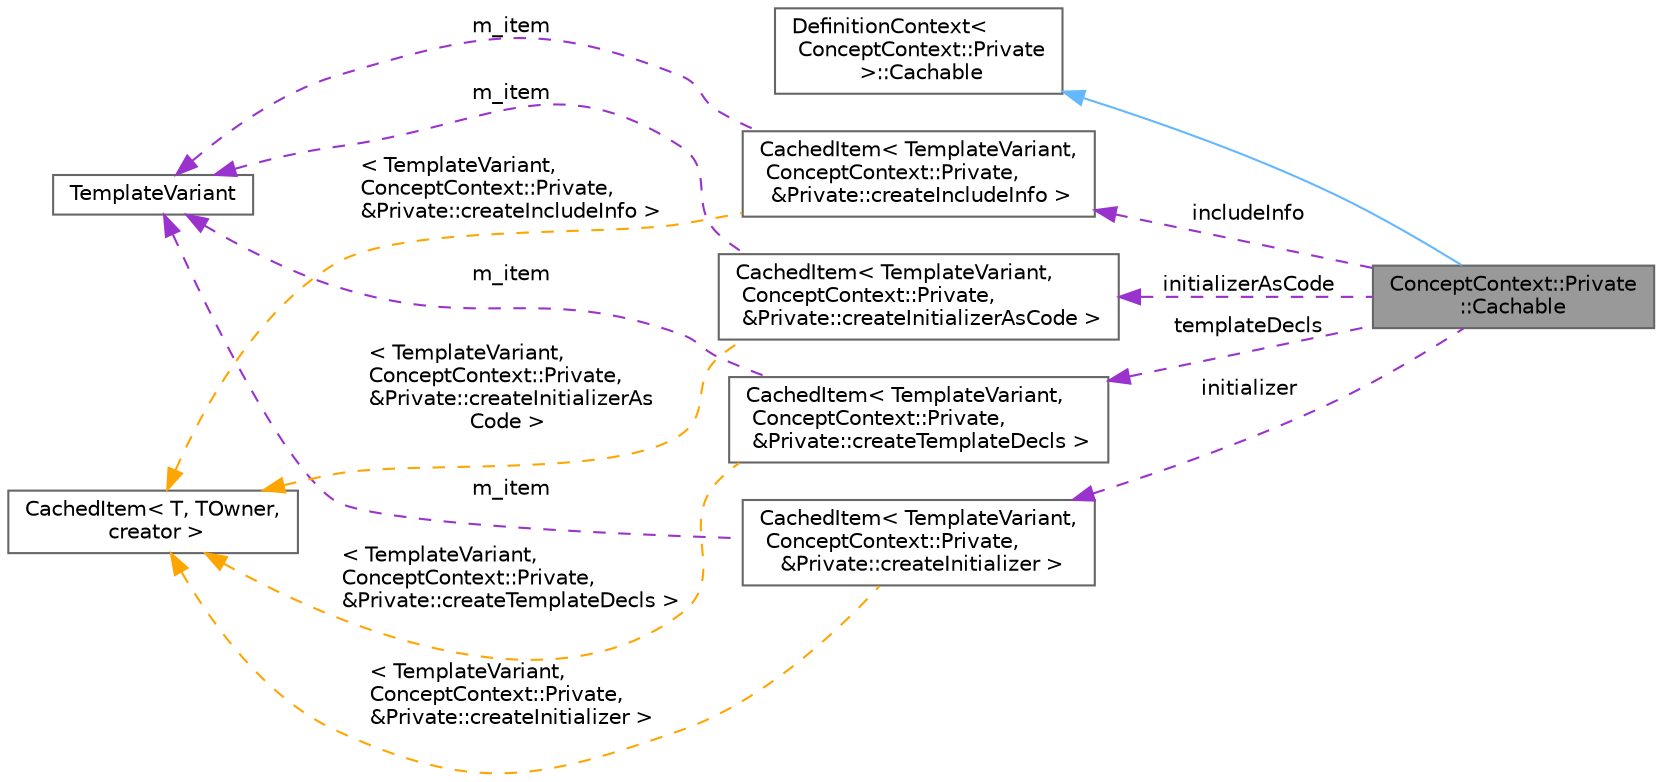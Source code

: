 digraph "ConceptContext::Private::Cachable"
{
 // INTERACTIVE_SVG=YES
 // LATEX_PDF_SIZE
  bgcolor="transparent";
  edge [fontname=Helvetica,fontsize=10,labelfontname=Helvetica,labelfontsize=10];
  node [fontname=Helvetica,fontsize=10,shape=box,height=0.2,width=0.4];
  rankdir="LR";
  Node1 [label="ConceptContext::Private\l::Cachable",height=0.2,width=0.4,color="gray40", fillcolor="grey60", style="filled", fontcolor="black",tooltip=" "];
  Node2 -> Node1 [dir="back",color="steelblue1",style="solid"];
  Node2 [label="DefinitionContext\<\l ConceptContext::Private\l \>::Cachable",height=0.2,width=0.4,color="gray40", fillcolor="white", style="filled",tooltip=" "];
  Node3 -> Node1 [dir="back",color="darkorchid3",style="dashed",label=" includeInfo" ];
  Node3 [label="CachedItem\< TemplateVariant,\l ConceptContext::Private,\l &Private::createIncludeInfo \>",height=0.2,width=0.4,color="gray40", fillcolor="white", style="filled",URL="$d7/dc1/class_cached_item.html",tooltip=" "];
  Node4 -> Node3 [dir="back",color="darkorchid3",style="dashed",label=" m_item" ];
  Node4 [label="TemplateVariant",height=0.2,width=0.4,color="gray40", fillcolor="white", style="filled",URL="$d1/dba/class_template_variant.html",tooltip="Variant type which can hold one value of a fixed set of types."];
  Node5 -> Node3 [dir="back",color="orange",style="dashed",label=" \< TemplateVariant,\l ConceptContext::Private,\l &Private::createIncludeInfo \>" ];
  Node5 [label="CachedItem\< T, TOwner,\l creator \>",height=0.2,width=0.4,color="gray40", fillcolor="white", style="filled",URL="$d7/dc1/class_cached_item.html",tooltip="Wrapper for data that needs to be cached."];
  Node6 -> Node1 [dir="back",color="darkorchid3",style="dashed",label=" templateDecls" ];
  Node6 [label="CachedItem\< TemplateVariant,\l ConceptContext::Private,\l &Private::createTemplateDecls \>",height=0.2,width=0.4,color="gray40", fillcolor="white", style="filled",URL="$d7/dc1/class_cached_item.html",tooltip=" "];
  Node4 -> Node6 [dir="back",color="darkorchid3",style="dashed",label=" m_item" ];
  Node5 -> Node6 [dir="back",color="orange",style="dashed",label=" \< TemplateVariant,\l ConceptContext::Private,\l &Private::createTemplateDecls \>" ];
  Node7 -> Node1 [dir="back",color="darkorchid3",style="dashed",label=" initializer" ];
  Node7 [label="CachedItem\< TemplateVariant,\l ConceptContext::Private,\l &Private::createInitializer \>",height=0.2,width=0.4,color="gray40", fillcolor="white", style="filled",URL="$d7/dc1/class_cached_item.html",tooltip=" "];
  Node4 -> Node7 [dir="back",color="darkorchid3",style="dashed",label=" m_item" ];
  Node5 -> Node7 [dir="back",color="orange",style="dashed",label=" \< TemplateVariant,\l ConceptContext::Private,\l &Private::createInitializer \>" ];
  Node8 -> Node1 [dir="back",color="darkorchid3",style="dashed",label=" initializerAsCode" ];
  Node8 [label="CachedItem\< TemplateVariant,\l ConceptContext::Private,\l &Private::createInitializerAsCode \>",height=0.2,width=0.4,color="gray40", fillcolor="white", style="filled",URL="$d7/dc1/class_cached_item.html",tooltip=" "];
  Node4 -> Node8 [dir="back",color="darkorchid3",style="dashed",label=" m_item" ];
  Node5 -> Node8 [dir="back",color="orange",style="dashed",label=" \< TemplateVariant,\l ConceptContext::Private,\l &Private::createInitializerAs\lCode \>" ];
}
